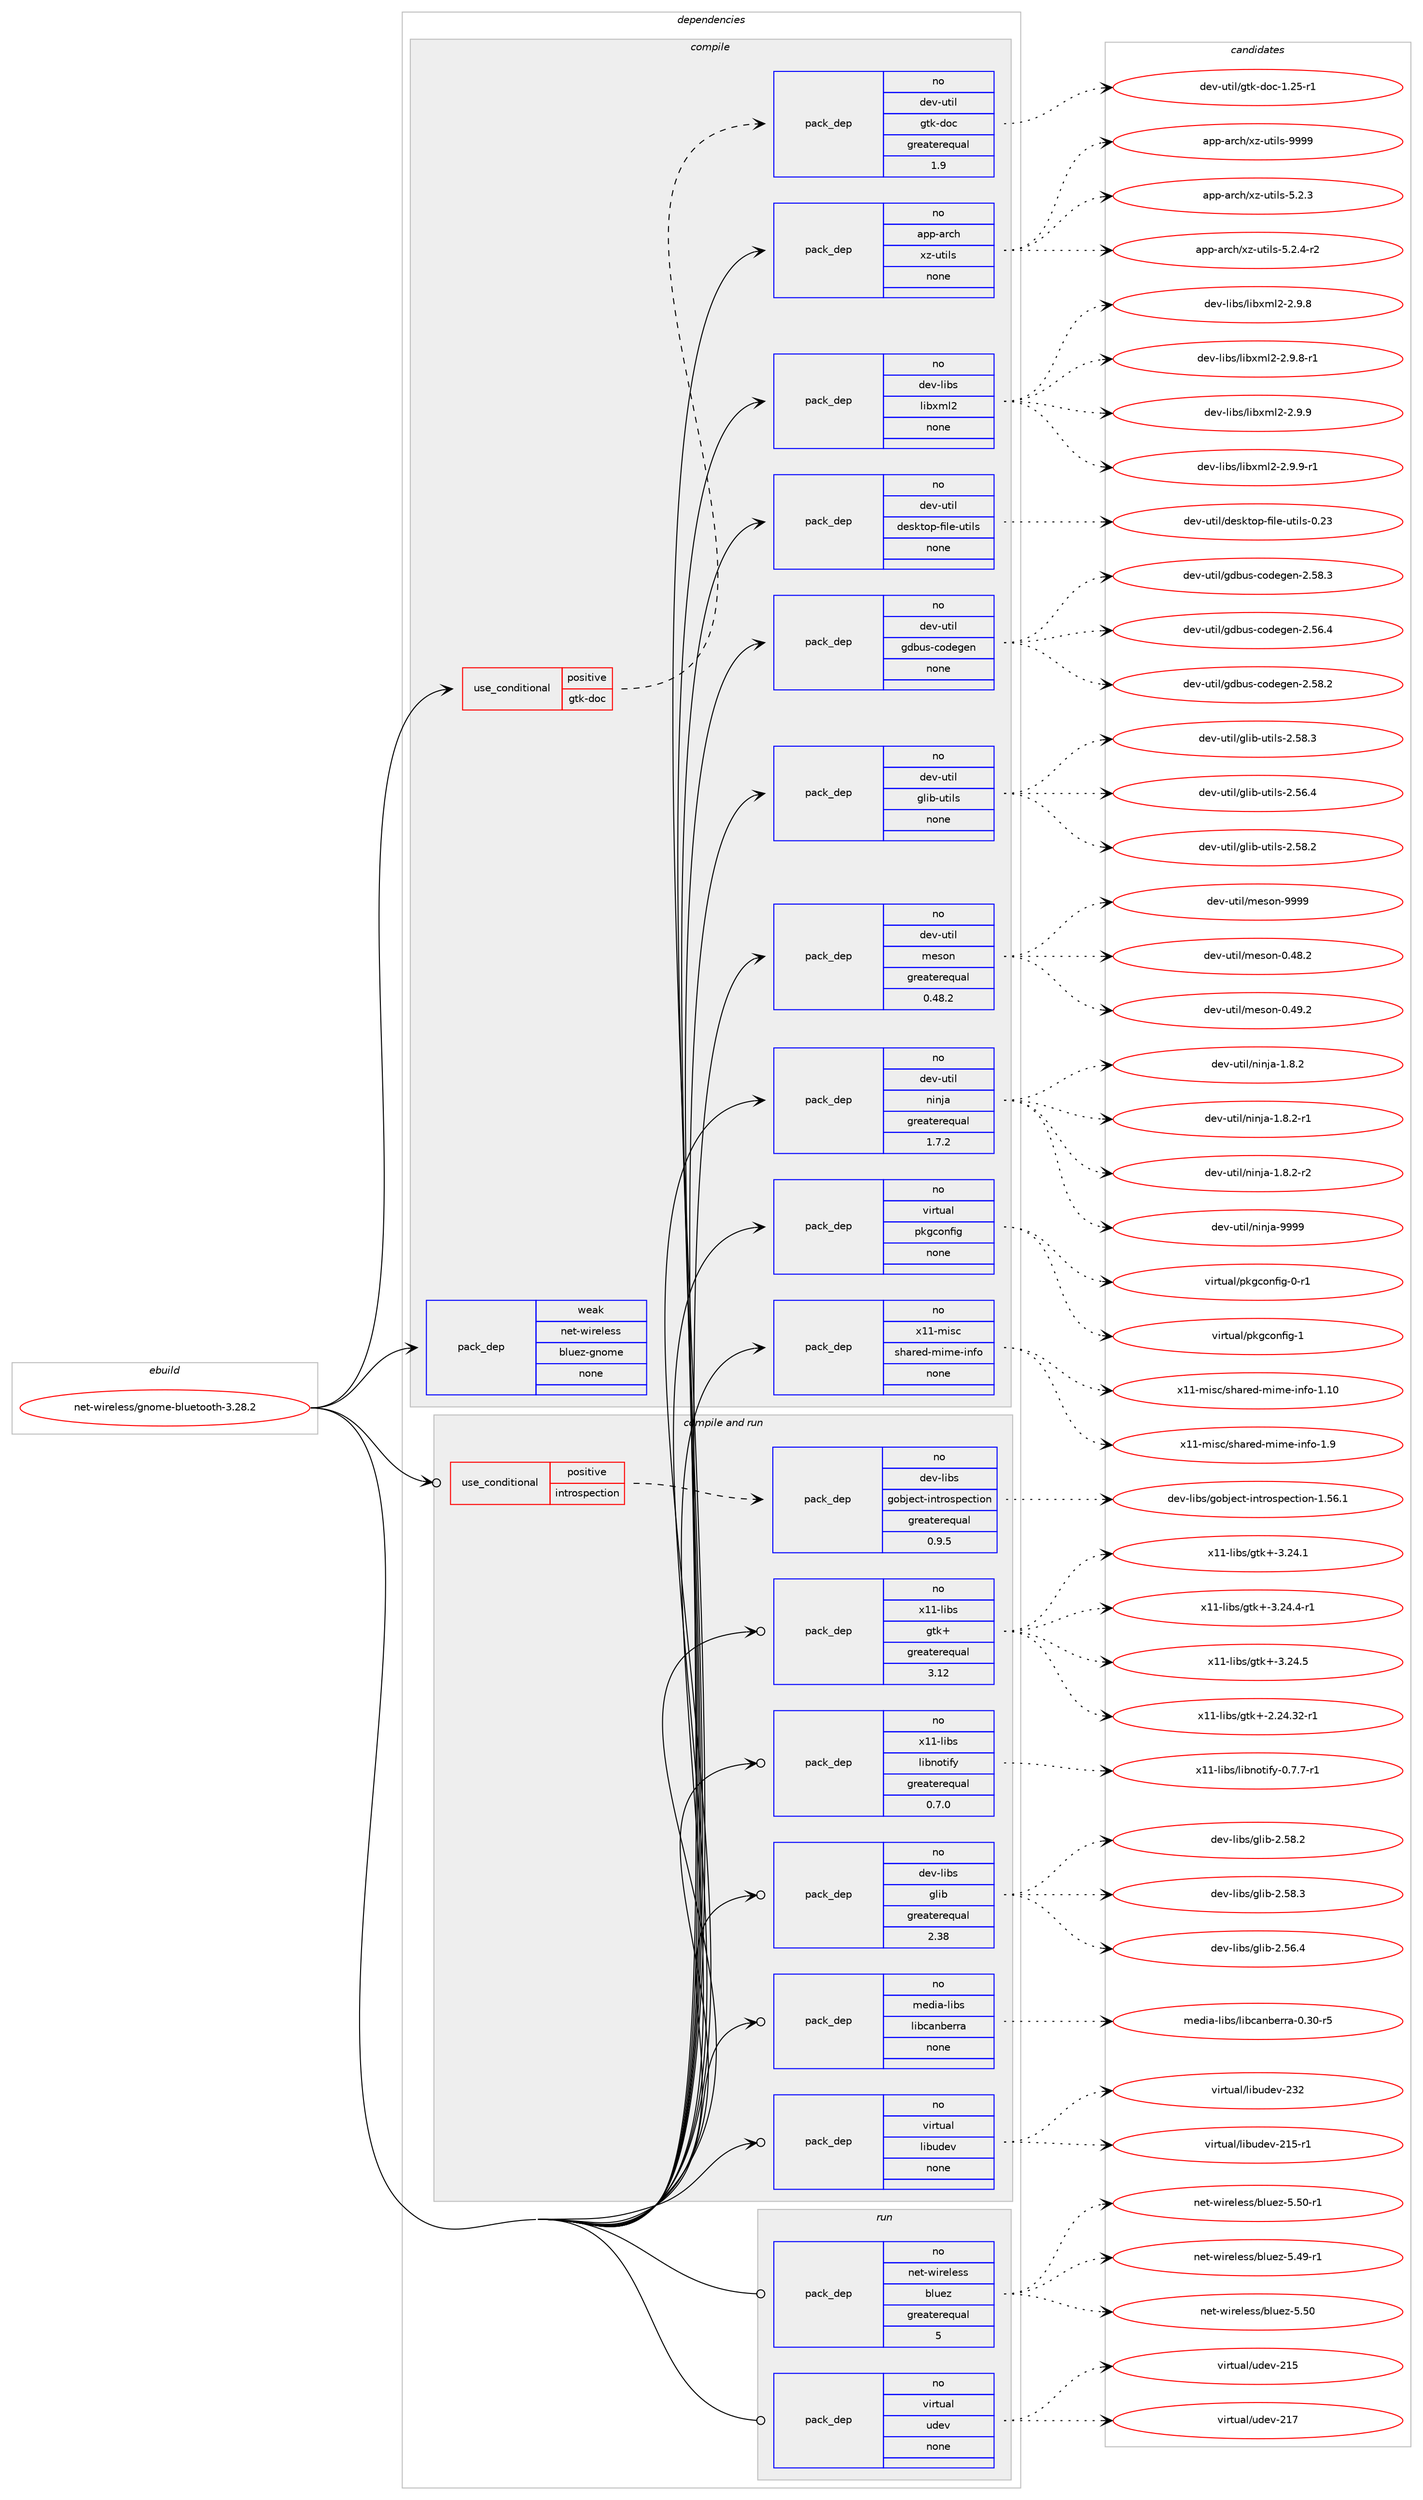 digraph prolog {

# *************
# Graph options
# *************

newrank=true;
concentrate=true;
compound=true;
graph [rankdir=LR,fontname=Helvetica,fontsize=10,ranksep=1.5];#, ranksep=2.5, nodesep=0.2];
edge  [arrowhead=vee];
node  [fontname=Helvetica,fontsize=10];

# **********
# The ebuild
# **********

subgraph cluster_leftcol {
color=gray;
rank=same;
label=<<i>ebuild</i>>;
id [label="net-wireless/gnome-bluetooth-3.28.2", color=red, width=4, href="../net-wireless/gnome-bluetooth-3.28.2.svg"];
}

# ****************
# The dependencies
# ****************

subgraph cluster_midcol {
color=gray;
label=<<i>dependencies</i>>;
subgraph cluster_compile {
fillcolor="#eeeeee";
style=filled;
label=<<i>compile</i>>;
subgraph cond451194 {
dependency1680027 [label=<<TABLE BORDER="0" CELLBORDER="1" CELLSPACING="0" CELLPADDING="4"><TR><TD ROWSPAN="3" CELLPADDING="10">use_conditional</TD></TR><TR><TD>positive</TD></TR><TR><TD>gtk-doc</TD></TR></TABLE>>, shape=none, color=red];
subgraph pack1201329 {
dependency1680028 [label=<<TABLE BORDER="0" CELLBORDER="1" CELLSPACING="0" CELLPADDING="4" WIDTH="220"><TR><TD ROWSPAN="6" CELLPADDING="30">pack_dep</TD></TR><TR><TD WIDTH="110">no</TD></TR><TR><TD>dev-util</TD></TR><TR><TD>gtk-doc</TD></TR><TR><TD>greaterequal</TD></TR><TR><TD>1.9</TD></TR></TABLE>>, shape=none, color=blue];
}
dependency1680027:e -> dependency1680028:w [weight=20,style="dashed",arrowhead="vee"];
}
id:e -> dependency1680027:w [weight=20,style="solid",arrowhead="vee"];
subgraph pack1201330 {
dependency1680029 [label=<<TABLE BORDER="0" CELLBORDER="1" CELLSPACING="0" CELLPADDING="4" WIDTH="220"><TR><TD ROWSPAN="6" CELLPADDING="30">pack_dep</TD></TR><TR><TD WIDTH="110">no</TD></TR><TR><TD>app-arch</TD></TR><TR><TD>xz-utils</TD></TR><TR><TD>none</TD></TR><TR><TD></TD></TR></TABLE>>, shape=none, color=blue];
}
id:e -> dependency1680029:w [weight=20,style="solid",arrowhead="vee"];
subgraph pack1201331 {
dependency1680030 [label=<<TABLE BORDER="0" CELLBORDER="1" CELLSPACING="0" CELLPADDING="4" WIDTH="220"><TR><TD ROWSPAN="6" CELLPADDING="30">pack_dep</TD></TR><TR><TD WIDTH="110">no</TD></TR><TR><TD>dev-libs</TD></TR><TR><TD>libxml2</TD></TR><TR><TD>none</TD></TR><TR><TD></TD></TR></TABLE>>, shape=none, color=blue];
}
id:e -> dependency1680030:w [weight=20,style="solid",arrowhead="vee"];
subgraph pack1201332 {
dependency1680031 [label=<<TABLE BORDER="0" CELLBORDER="1" CELLSPACING="0" CELLPADDING="4" WIDTH="220"><TR><TD ROWSPAN="6" CELLPADDING="30">pack_dep</TD></TR><TR><TD WIDTH="110">no</TD></TR><TR><TD>dev-util</TD></TR><TR><TD>desktop-file-utils</TD></TR><TR><TD>none</TD></TR><TR><TD></TD></TR></TABLE>>, shape=none, color=blue];
}
id:e -> dependency1680031:w [weight=20,style="solid",arrowhead="vee"];
subgraph pack1201333 {
dependency1680032 [label=<<TABLE BORDER="0" CELLBORDER="1" CELLSPACING="0" CELLPADDING="4" WIDTH="220"><TR><TD ROWSPAN="6" CELLPADDING="30">pack_dep</TD></TR><TR><TD WIDTH="110">no</TD></TR><TR><TD>dev-util</TD></TR><TR><TD>gdbus-codegen</TD></TR><TR><TD>none</TD></TR><TR><TD></TD></TR></TABLE>>, shape=none, color=blue];
}
id:e -> dependency1680032:w [weight=20,style="solid",arrowhead="vee"];
subgraph pack1201334 {
dependency1680033 [label=<<TABLE BORDER="0" CELLBORDER="1" CELLSPACING="0" CELLPADDING="4" WIDTH="220"><TR><TD ROWSPAN="6" CELLPADDING="30">pack_dep</TD></TR><TR><TD WIDTH="110">no</TD></TR><TR><TD>dev-util</TD></TR><TR><TD>glib-utils</TD></TR><TR><TD>none</TD></TR><TR><TD></TD></TR></TABLE>>, shape=none, color=blue];
}
id:e -> dependency1680033:w [weight=20,style="solid",arrowhead="vee"];
subgraph pack1201335 {
dependency1680034 [label=<<TABLE BORDER="0" CELLBORDER="1" CELLSPACING="0" CELLPADDING="4" WIDTH="220"><TR><TD ROWSPAN="6" CELLPADDING="30">pack_dep</TD></TR><TR><TD WIDTH="110">no</TD></TR><TR><TD>dev-util</TD></TR><TR><TD>meson</TD></TR><TR><TD>greaterequal</TD></TR><TR><TD>0.48.2</TD></TR></TABLE>>, shape=none, color=blue];
}
id:e -> dependency1680034:w [weight=20,style="solid",arrowhead="vee"];
subgraph pack1201336 {
dependency1680035 [label=<<TABLE BORDER="0" CELLBORDER="1" CELLSPACING="0" CELLPADDING="4" WIDTH="220"><TR><TD ROWSPAN="6" CELLPADDING="30">pack_dep</TD></TR><TR><TD WIDTH="110">no</TD></TR><TR><TD>dev-util</TD></TR><TR><TD>ninja</TD></TR><TR><TD>greaterequal</TD></TR><TR><TD>1.7.2</TD></TR></TABLE>>, shape=none, color=blue];
}
id:e -> dependency1680035:w [weight=20,style="solid",arrowhead="vee"];
subgraph pack1201337 {
dependency1680036 [label=<<TABLE BORDER="0" CELLBORDER="1" CELLSPACING="0" CELLPADDING="4" WIDTH="220"><TR><TD ROWSPAN="6" CELLPADDING="30">pack_dep</TD></TR><TR><TD WIDTH="110">no</TD></TR><TR><TD>virtual</TD></TR><TR><TD>pkgconfig</TD></TR><TR><TD>none</TD></TR><TR><TD></TD></TR></TABLE>>, shape=none, color=blue];
}
id:e -> dependency1680036:w [weight=20,style="solid",arrowhead="vee"];
subgraph pack1201338 {
dependency1680037 [label=<<TABLE BORDER="0" CELLBORDER="1" CELLSPACING="0" CELLPADDING="4" WIDTH="220"><TR><TD ROWSPAN="6" CELLPADDING="30">pack_dep</TD></TR><TR><TD WIDTH="110">no</TD></TR><TR><TD>x11-misc</TD></TR><TR><TD>shared-mime-info</TD></TR><TR><TD>none</TD></TR><TR><TD></TD></TR></TABLE>>, shape=none, color=blue];
}
id:e -> dependency1680037:w [weight=20,style="solid",arrowhead="vee"];
subgraph pack1201339 {
dependency1680038 [label=<<TABLE BORDER="0" CELLBORDER="1" CELLSPACING="0" CELLPADDING="4" WIDTH="220"><TR><TD ROWSPAN="6" CELLPADDING="30">pack_dep</TD></TR><TR><TD WIDTH="110">weak</TD></TR><TR><TD>net-wireless</TD></TR><TR><TD>bluez-gnome</TD></TR><TR><TD>none</TD></TR><TR><TD></TD></TR></TABLE>>, shape=none, color=blue];
}
id:e -> dependency1680038:w [weight=20,style="solid",arrowhead="vee"];
}
subgraph cluster_compileandrun {
fillcolor="#eeeeee";
style=filled;
label=<<i>compile and run</i>>;
subgraph cond451195 {
dependency1680039 [label=<<TABLE BORDER="0" CELLBORDER="1" CELLSPACING="0" CELLPADDING="4"><TR><TD ROWSPAN="3" CELLPADDING="10">use_conditional</TD></TR><TR><TD>positive</TD></TR><TR><TD>introspection</TD></TR></TABLE>>, shape=none, color=red];
subgraph pack1201340 {
dependency1680040 [label=<<TABLE BORDER="0" CELLBORDER="1" CELLSPACING="0" CELLPADDING="4" WIDTH="220"><TR><TD ROWSPAN="6" CELLPADDING="30">pack_dep</TD></TR><TR><TD WIDTH="110">no</TD></TR><TR><TD>dev-libs</TD></TR><TR><TD>gobject-introspection</TD></TR><TR><TD>greaterequal</TD></TR><TR><TD>0.9.5</TD></TR></TABLE>>, shape=none, color=blue];
}
dependency1680039:e -> dependency1680040:w [weight=20,style="dashed",arrowhead="vee"];
}
id:e -> dependency1680039:w [weight=20,style="solid",arrowhead="odotvee"];
subgraph pack1201341 {
dependency1680041 [label=<<TABLE BORDER="0" CELLBORDER="1" CELLSPACING="0" CELLPADDING="4" WIDTH="220"><TR><TD ROWSPAN="6" CELLPADDING="30">pack_dep</TD></TR><TR><TD WIDTH="110">no</TD></TR><TR><TD>dev-libs</TD></TR><TR><TD>glib</TD></TR><TR><TD>greaterequal</TD></TR><TR><TD>2.38</TD></TR></TABLE>>, shape=none, color=blue];
}
id:e -> dependency1680041:w [weight=20,style="solid",arrowhead="odotvee"];
subgraph pack1201342 {
dependency1680042 [label=<<TABLE BORDER="0" CELLBORDER="1" CELLSPACING="0" CELLPADDING="4" WIDTH="220"><TR><TD ROWSPAN="6" CELLPADDING="30">pack_dep</TD></TR><TR><TD WIDTH="110">no</TD></TR><TR><TD>media-libs</TD></TR><TR><TD>libcanberra</TD></TR><TR><TD>none</TD></TR><TR><TD></TD></TR></TABLE>>, shape=none, color=blue];
}
id:e -> dependency1680042:w [weight=20,style="solid",arrowhead="odotvee"];
subgraph pack1201343 {
dependency1680043 [label=<<TABLE BORDER="0" CELLBORDER="1" CELLSPACING="0" CELLPADDING="4" WIDTH="220"><TR><TD ROWSPAN="6" CELLPADDING="30">pack_dep</TD></TR><TR><TD WIDTH="110">no</TD></TR><TR><TD>virtual</TD></TR><TR><TD>libudev</TD></TR><TR><TD>none</TD></TR><TR><TD></TD></TR></TABLE>>, shape=none, color=blue];
}
id:e -> dependency1680043:w [weight=20,style="solid",arrowhead="odotvee"];
subgraph pack1201344 {
dependency1680044 [label=<<TABLE BORDER="0" CELLBORDER="1" CELLSPACING="0" CELLPADDING="4" WIDTH="220"><TR><TD ROWSPAN="6" CELLPADDING="30">pack_dep</TD></TR><TR><TD WIDTH="110">no</TD></TR><TR><TD>x11-libs</TD></TR><TR><TD>gtk+</TD></TR><TR><TD>greaterequal</TD></TR><TR><TD>3.12</TD></TR></TABLE>>, shape=none, color=blue];
}
id:e -> dependency1680044:w [weight=20,style="solid",arrowhead="odotvee"];
subgraph pack1201345 {
dependency1680045 [label=<<TABLE BORDER="0" CELLBORDER="1" CELLSPACING="0" CELLPADDING="4" WIDTH="220"><TR><TD ROWSPAN="6" CELLPADDING="30">pack_dep</TD></TR><TR><TD WIDTH="110">no</TD></TR><TR><TD>x11-libs</TD></TR><TR><TD>libnotify</TD></TR><TR><TD>greaterequal</TD></TR><TR><TD>0.7.0</TD></TR></TABLE>>, shape=none, color=blue];
}
id:e -> dependency1680045:w [weight=20,style="solid",arrowhead="odotvee"];
}
subgraph cluster_run {
fillcolor="#eeeeee";
style=filled;
label=<<i>run</i>>;
subgraph pack1201346 {
dependency1680046 [label=<<TABLE BORDER="0" CELLBORDER="1" CELLSPACING="0" CELLPADDING="4" WIDTH="220"><TR><TD ROWSPAN="6" CELLPADDING="30">pack_dep</TD></TR><TR><TD WIDTH="110">no</TD></TR><TR><TD>net-wireless</TD></TR><TR><TD>bluez</TD></TR><TR><TD>greaterequal</TD></TR><TR><TD>5</TD></TR></TABLE>>, shape=none, color=blue];
}
id:e -> dependency1680046:w [weight=20,style="solid",arrowhead="odot"];
subgraph pack1201347 {
dependency1680047 [label=<<TABLE BORDER="0" CELLBORDER="1" CELLSPACING="0" CELLPADDING="4" WIDTH="220"><TR><TD ROWSPAN="6" CELLPADDING="30">pack_dep</TD></TR><TR><TD WIDTH="110">no</TD></TR><TR><TD>virtual</TD></TR><TR><TD>udev</TD></TR><TR><TD>none</TD></TR><TR><TD></TD></TR></TABLE>>, shape=none, color=blue];
}
id:e -> dependency1680047:w [weight=20,style="solid",arrowhead="odot"];
}
}

# **************
# The candidates
# **************

subgraph cluster_choices {
rank=same;
color=gray;
label=<<i>candidates</i>>;

subgraph choice1201329 {
color=black;
nodesep=1;
choice1001011184511711610510847103116107451001119945494650534511449 [label="dev-util/gtk-doc-1.25-r1", color=red, width=4,href="../dev-util/gtk-doc-1.25-r1.svg"];
dependency1680028:e -> choice1001011184511711610510847103116107451001119945494650534511449:w [style=dotted,weight="100"];
}
subgraph choice1201330 {
color=black;
nodesep=1;
choice971121124597114991044712012245117116105108115455346504651 [label="app-arch/xz-utils-5.2.3", color=red, width=4,href="../app-arch/xz-utils-5.2.3.svg"];
choice9711211245971149910447120122451171161051081154553465046524511450 [label="app-arch/xz-utils-5.2.4-r2", color=red, width=4,href="../app-arch/xz-utils-5.2.4-r2.svg"];
choice9711211245971149910447120122451171161051081154557575757 [label="app-arch/xz-utils-9999", color=red, width=4,href="../app-arch/xz-utils-9999.svg"];
dependency1680029:e -> choice971121124597114991044712012245117116105108115455346504651:w [style=dotted,weight="100"];
dependency1680029:e -> choice9711211245971149910447120122451171161051081154553465046524511450:w [style=dotted,weight="100"];
dependency1680029:e -> choice9711211245971149910447120122451171161051081154557575757:w [style=dotted,weight="100"];
}
subgraph choice1201331 {
color=black;
nodesep=1;
choice1001011184510810598115471081059812010910850455046574656 [label="dev-libs/libxml2-2.9.8", color=red, width=4,href="../dev-libs/libxml2-2.9.8.svg"];
choice10010111845108105981154710810598120109108504550465746564511449 [label="dev-libs/libxml2-2.9.8-r1", color=red, width=4,href="../dev-libs/libxml2-2.9.8-r1.svg"];
choice1001011184510810598115471081059812010910850455046574657 [label="dev-libs/libxml2-2.9.9", color=red, width=4,href="../dev-libs/libxml2-2.9.9.svg"];
choice10010111845108105981154710810598120109108504550465746574511449 [label="dev-libs/libxml2-2.9.9-r1", color=red, width=4,href="../dev-libs/libxml2-2.9.9-r1.svg"];
dependency1680030:e -> choice1001011184510810598115471081059812010910850455046574656:w [style=dotted,weight="100"];
dependency1680030:e -> choice10010111845108105981154710810598120109108504550465746564511449:w [style=dotted,weight="100"];
dependency1680030:e -> choice1001011184510810598115471081059812010910850455046574657:w [style=dotted,weight="100"];
dependency1680030:e -> choice10010111845108105981154710810598120109108504550465746574511449:w [style=dotted,weight="100"];
}
subgraph choice1201332 {
color=black;
nodesep=1;
choice100101118451171161051084710010111510711611111245102105108101451171161051081154548465051 [label="dev-util/desktop-file-utils-0.23", color=red, width=4,href="../dev-util/desktop-file-utils-0.23.svg"];
dependency1680031:e -> choice100101118451171161051084710010111510711611111245102105108101451171161051081154548465051:w [style=dotted,weight="100"];
}
subgraph choice1201333 {
color=black;
nodesep=1;
choice100101118451171161051084710310098117115459911110010110310111045504653544652 [label="dev-util/gdbus-codegen-2.56.4", color=red, width=4,href="../dev-util/gdbus-codegen-2.56.4.svg"];
choice100101118451171161051084710310098117115459911110010110310111045504653564650 [label="dev-util/gdbus-codegen-2.58.2", color=red, width=4,href="../dev-util/gdbus-codegen-2.58.2.svg"];
choice100101118451171161051084710310098117115459911110010110310111045504653564651 [label="dev-util/gdbus-codegen-2.58.3", color=red, width=4,href="../dev-util/gdbus-codegen-2.58.3.svg"];
dependency1680032:e -> choice100101118451171161051084710310098117115459911110010110310111045504653544652:w [style=dotted,weight="100"];
dependency1680032:e -> choice100101118451171161051084710310098117115459911110010110310111045504653564650:w [style=dotted,weight="100"];
dependency1680032:e -> choice100101118451171161051084710310098117115459911110010110310111045504653564651:w [style=dotted,weight="100"];
}
subgraph choice1201334 {
color=black;
nodesep=1;
choice1001011184511711610510847103108105984511711610510811545504653544652 [label="dev-util/glib-utils-2.56.4", color=red, width=4,href="../dev-util/glib-utils-2.56.4.svg"];
choice1001011184511711610510847103108105984511711610510811545504653564650 [label="dev-util/glib-utils-2.58.2", color=red, width=4,href="../dev-util/glib-utils-2.58.2.svg"];
choice1001011184511711610510847103108105984511711610510811545504653564651 [label="dev-util/glib-utils-2.58.3", color=red, width=4,href="../dev-util/glib-utils-2.58.3.svg"];
dependency1680033:e -> choice1001011184511711610510847103108105984511711610510811545504653544652:w [style=dotted,weight="100"];
dependency1680033:e -> choice1001011184511711610510847103108105984511711610510811545504653564650:w [style=dotted,weight="100"];
dependency1680033:e -> choice1001011184511711610510847103108105984511711610510811545504653564651:w [style=dotted,weight="100"];
}
subgraph choice1201335 {
color=black;
nodesep=1;
choice100101118451171161051084710910111511111045484652564650 [label="dev-util/meson-0.48.2", color=red, width=4,href="../dev-util/meson-0.48.2.svg"];
choice100101118451171161051084710910111511111045484652574650 [label="dev-util/meson-0.49.2", color=red, width=4,href="../dev-util/meson-0.49.2.svg"];
choice10010111845117116105108471091011151111104557575757 [label="dev-util/meson-9999", color=red, width=4,href="../dev-util/meson-9999.svg"];
dependency1680034:e -> choice100101118451171161051084710910111511111045484652564650:w [style=dotted,weight="100"];
dependency1680034:e -> choice100101118451171161051084710910111511111045484652574650:w [style=dotted,weight="100"];
dependency1680034:e -> choice10010111845117116105108471091011151111104557575757:w [style=dotted,weight="100"];
}
subgraph choice1201336 {
color=black;
nodesep=1;
choice100101118451171161051084711010511010697454946564650 [label="dev-util/ninja-1.8.2", color=red, width=4,href="../dev-util/ninja-1.8.2.svg"];
choice1001011184511711610510847110105110106974549465646504511449 [label="dev-util/ninja-1.8.2-r1", color=red, width=4,href="../dev-util/ninja-1.8.2-r1.svg"];
choice1001011184511711610510847110105110106974549465646504511450 [label="dev-util/ninja-1.8.2-r2", color=red, width=4,href="../dev-util/ninja-1.8.2-r2.svg"];
choice1001011184511711610510847110105110106974557575757 [label="dev-util/ninja-9999", color=red, width=4,href="../dev-util/ninja-9999.svg"];
dependency1680035:e -> choice100101118451171161051084711010511010697454946564650:w [style=dotted,weight="100"];
dependency1680035:e -> choice1001011184511711610510847110105110106974549465646504511449:w [style=dotted,weight="100"];
dependency1680035:e -> choice1001011184511711610510847110105110106974549465646504511450:w [style=dotted,weight="100"];
dependency1680035:e -> choice1001011184511711610510847110105110106974557575757:w [style=dotted,weight="100"];
}
subgraph choice1201337 {
color=black;
nodesep=1;
choice11810511411611797108471121071039911111010210510345484511449 [label="virtual/pkgconfig-0-r1", color=red, width=4,href="../virtual/pkgconfig-0-r1.svg"];
choice1181051141161179710847112107103991111101021051034549 [label="virtual/pkgconfig-1", color=red, width=4,href="../virtual/pkgconfig-1.svg"];
dependency1680036:e -> choice11810511411611797108471121071039911111010210510345484511449:w [style=dotted,weight="100"];
dependency1680036:e -> choice1181051141161179710847112107103991111101021051034549:w [style=dotted,weight="100"];
}
subgraph choice1201338 {
color=black;
nodesep=1;
choice12049494510910511599471151049711410110045109105109101451051101021114549464948 [label="x11-misc/shared-mime-info-1.10", color=red, width=4,href="../x11-misc/shared-mime-info-1.10.svg"];
choice120494945109105115994711510497114101100451091051091014510511010211145494657 [label="x11-misc/shared-mime-info-1.9", color=red, width=4,href="../x11-misc/shared-mime-info-1.9.svg"];
dependency1680037:e -> choice12049494510910511599471151049711410110045109105109101451051101021114549464948:w [style=dotted,weight="100"];
dependency1680037:e -> choice120494945109105115994711510497114101100451091051091014510511010211145494657:w [style=dotted,weight="100"];
}
subgraph choice1201339 {
color=black;
nodesep=1;
}
subgraph choice1201340 {
color=black;
nodesep=1;
choice1001011184510810598115471031119810610199116451051101161141111151121019911610511111045494653544649 [label="dev-libs/gobject-introspection-1.56.1", color=red, width=4,href="../dev-libs/gobject-introspection-1.56.1.svg"];
dependency1680040:e -> choice1001011184510810598115471031119810610199116451051101161141111151121019911610511111045494653544649:w [style=dotted,weight="100"];
}
subgraph choice1201341 {
color=black;
nodesep=1;
choice1001011184510810598115471031081059845504653544652 [label="dev-libs/glib-2.56.4", color=red, width=4,href="../dev-libs/glib-2.56.4.svg"];
choice1001011184510810598115471031081059845504653564650 [label="dev-libs/glib-2.58.2", color=red, width=4,href="../dev-libs/glib-2.58.2.svg"];
choice1001011184510810598115471031081059845504653564651 [label="dev-libs/glib-2.58.3", color=red, width=4,href="../dev-libs/glib-2.58.3.svg"];
dependency1680041:e -> choice1001011184510810598115471031081059845504653544652:w [style=dotted,weight="100"];
dependency1680041:e -> choice1001011184510810598115471031081059845504653564650:w [style=dotted,weight="100"];
dependency1680041:e -> choice1001011184510810598115471031081059845504653564651:w [style=dotted,weight="100"];
}
subgraph choice1201342 {
color=black;
nodesep=1;
choice10910110010597451081059811547108105989997110981011141149745484651484511453 [label="media-libs/libcanberra-0.30-r5", color=red, width=4,href="../media-libs/libcanberra-0.30-r5.svg"];
dependency1680042:e -> choice10910110010597451081059811547108105989997110981011141149745484651484511453:w [style=dotted,weight="100"];
}
subgraph choice1201343 {
color=black;
nodesep=1;
choice118105114116117971084710810598117100101118455049534511449 [label="virtual/libudev-215-r1", color=red, width=4,href="../virtual/libudev-215-r1.svg"];
choice11810511411611797108471081059811710010111845505150 [label="virtual/libudev-232", color=red, width=4,href="../virtual/libudev-232.svg"];
dependency1680043:e -> choice118105114116117971084710810598117100101118455049534511449:w [style=dotted,weight="100"];
dependency1680043:e -> choice11810511411611797108471081059811710010111845505150:w [style=dotted,weight="100"];
}
subgraph choice1201344 {
color=black;
nodesep=1;
choice12049494510810598115471031161074345504650524651504511449 [label="x11-libs/gtk+-2.24.32-r1", color=red, width=4,href="../x11-libs/gtk+-2.24.32-r1.svg"];
choice12049494510810598115471031161074345514650524649 [label="x11-libs/gtk+-3.24.1", color=red, width=4,href="../x11-libs/gtk+-3.24.1.svg"];
choice120494945108105981154710311610743455146505246524511449 [label="x11-libs/gtk+-3.24.4-r1", color=red, width=4,href="../x11-libs/gtk+-3.24.4-r1.svg"];
choice12049494510810598115471031161074345514650524653 [label="x11-libs/gtk+-3.24.5", color=red, width=4,href="../x11-libs/gtk+-3.24.5.svg"];
dependency1680044:e -> choice12049494510810598115471031161074345504650524651504511449:w [style=dotted,weight="100"];
dependency1680044:e -> choice12049494510810598115471031161074345514650524649:w [style=dotted,weight="100"];
dependency1680044:e -> choice120494945108105981154710311610743455146505246524511449:w [style=dotted,weight="100"];
dependency1680044:e -> choice12049494510810598115471031161074345514650524653:w [style=dotted,weight="100"];
}
subgraph choice1201345 {
color=black;
nodesep=1;
choice1204949451081059811547108105981101111161051021214548465546554511449 [label="x11-libs/libnotify-0.7.7-r1", color=red, width=4,href="../x11-libs/libnotify-0.7.7-r1.svg"];
dependency1680045:e -> choice1204949451081059811547108105981101111161051021214548465546554511449:w [style=dotted,weight="100"];
}
subgraph choice1201346 {
color=black;
nodesep=1;
choice11010111645119105114101108101115115479810811710112245534652574511449 [label="net-wireless/bluez-5.49-r1", color=red, width=4,href="../net-wireless/bluez-5.49-r1.svg"];
choice1101011164511910511410110810111511547981081171011224553465348 [label="net-wireless/bluez-5.50", color=red, width=4,href="../net-wireless/bluez-5.50.svg"];
choice11010111645119105114101108101115115479810811710112245534653484511449 [label="net-wireless/bluez-5.50-r1", color=red, width=4,href="../net-wireless/bluez-5.50-r1.svg"];
dependency1680046:e -> choice11010111645119105114101108101115115479810811710112245534652574511449:w [style=dotted,weight="100"];
dependency1680046:e -> choice1101011164511910511410110810111511547981081171011224553465348:w [style=dotted,weight="100"];
dependency1680046:e -> choice11010111645119105114101108101115115479810811710112245534653484511449:w [style=dotted,weight="100"];
}
subgraph choice1201347 {
color=black;
nodesep=1;
choice118105114116117971084711710010111845504953 [label="virtual/udev-215", color=red, width=4,href="../virtual/udev-215.svg"];
choice118105114116117971084711710010111845504955 [label="virtual/udev-217", color=red, width=4,href="../virtual/udev-217.svg"];
dependency1680047:e -> choice118105114116117971084711710010111845504953:w [style=dotted,weight="100"];
dependency1680047:e -> choice118105114116117971084711710010111845504955:w [style=dotted,weight="100"];
}
}

}
